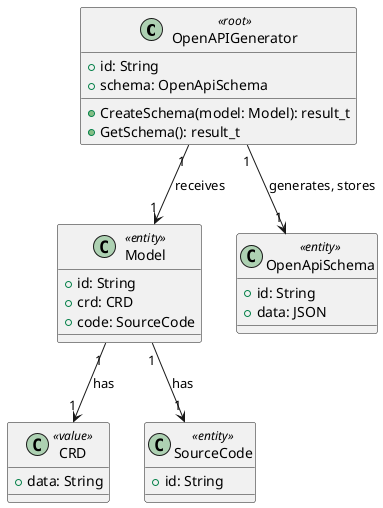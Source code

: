 @startuml
class OpenAPIGenerator <<root>> {
  +id: String
  +schema: OpenApiSchema
  +CreateSchema(model: Model): result_t
  +GetSchema(): result_t
}

class Model <<entity>> {
  +id: String
  +crd: CRD
  +code: SourceCode
}

class OpenApiSchema <<entity>> {
  +id: String
  +data: JSON
}

class CRD <<value>> {
  +data: String
}

class SourceCode <<entity>> {
  +id: String
}

OpenAPIGenerator "1" --> "1" OpenApiSchema : generates, stores
OpenAPIGenerator "1" --> "1" Model : receives
Model "1" --> "1" CRD : has
Model "1" --> "1" SourceCode : has
@enduml
